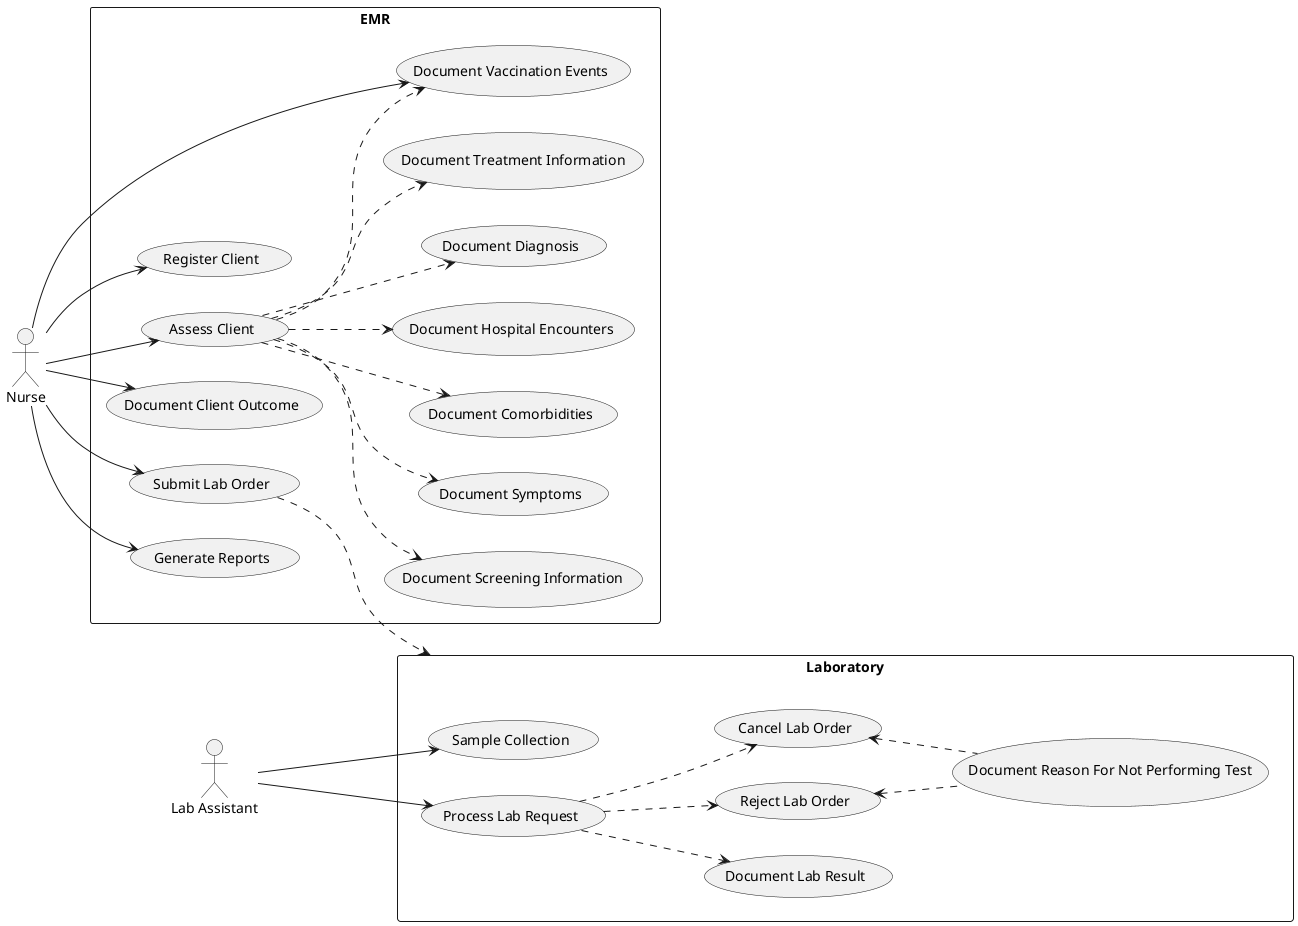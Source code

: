 @startuml UseCaseDiagram
left to right direction
actor "Nurse" as nurse
rectangle EMR {
  usecase "Register Client" as UC1
  usecase "Assess Client" as UC2
  usecase "Document Screening Information" as UC3
  usecase "Document Symptoms" as UC4
  usecase "Document Comorbidities" as UC5
  usecase "Document Hospital Encounters" as UC6
  usecase "Document Diagnosis" as UC8
  usecase "Document Treatment Information" as UC9
  usecase "Document Client Outcome" as UC10
  usecase "Submit Lab Order" as UC11
  usecase "Document Vaccination Events" as UC12
  usecase "Generate Reports" as UC13
}

nurse --> UC1
nurse --> UC2
nurse --> UC10
nurse --> UC11
nurse --> UC12
nurse --> UC13


(UC2) ..> (UC3)
(UC2) ..> (UC4)
(UC2) ..> (UC5)
(UC2) ..> (UC6)
(UC2) ..> (UC12)
(UC2) ..> (UC8)
(UC2) ..> (UC9)

actor "Lab Assistant" as lab
rectangle Laboratory {
  usecase "Sample Collection" as UC14
  usecase "Process Lab Request" as UC15
  usecase "Document Lab Result" as UC16
  usecase "Reject Lab Order" as UC17
  usecase "Cancel Lab Order" as UC18
  usecase "Document Reason For Not Performing Test" as UC19
}

lab --> UC14
lab --> UC15


(UC15) ..> (UC16)
(UC15) ..> (UC17)
(UC15) ..> (UC18)

(UC18) <.. (UC19)
(UC17) <.. (UC19)

(UC11) ..> Laboratory

'(UC16) ..> (UC8)

@enduml
